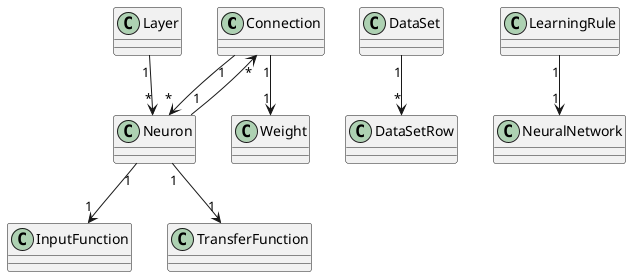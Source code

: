 @startuml
class Connection
class DataSet
class DataSetRow
class InputFunction
class Layer
class LearningRule
class NeuralNetwork
class Neuron
class TransferFunction
class Weight

Connection "1" --> "1" Weight
Connection "1" --> "*" Neuron
DataSet "1" --> "*" DataSetRow
Layer "1" --> "*" Neuron
LearningRule "1" --> "1" NeuralNetwork
Neuron "1" --> "1" InputFunction
Neuron "1" --> "1" TransferFunction
Neuron "1" --> "*" Connection
@enduml
